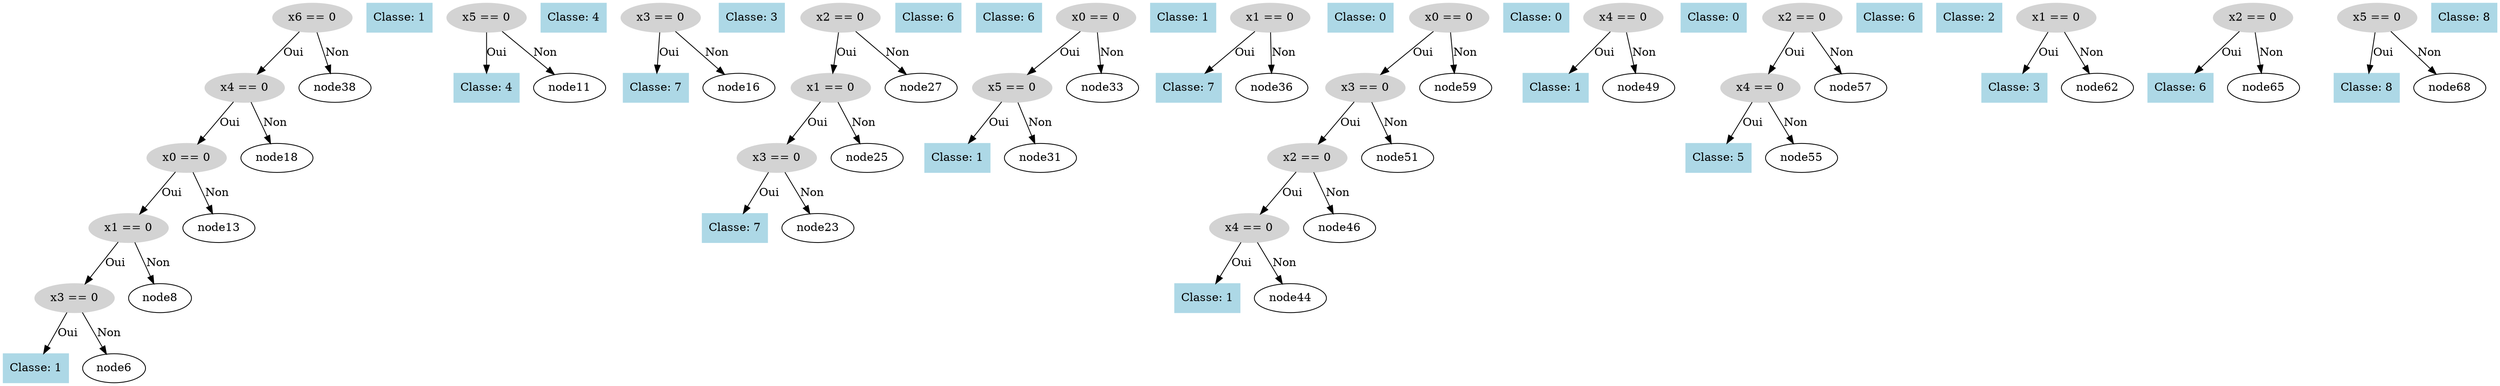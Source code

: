 digraph DecisionTree {
  node0 [label="x6 == 0", shape=ellipse, style=filled, color=lightgray];
  node0 -> node1 [label="Oui"];
  node1 [label="x4 == 0", shape=ellipse, style=filled, color=lightgray];
  node1 -> node2 [label="Oui"];
  node2 [label="x0 == 0", shape=ellipse, style=filled, color=lightgray];
  node2 -> node3 [label="Oui"];
  node3 [label="x1 == 0", shape=ellipse, style=filled, color=lightgray];
  node3 -> node4 [label="Oui"];
  node4 [label="x3 == 0", shape=ellipse, style=filled, color=lightgray];
  node4 -> node5 [label="Oui"];
  node5 [label="Classe: 1", shape=box, style=filled, color=lightblue];
  node4 -> node6 [label="Non"];
  node7 [label="Classe: 1", shape=box, style=filled, color=lightblue];
  node3 -> node8 [label="Non"];
  node9 [label="x5 == 0", shape=ellipse, style=filled, color=lightgray];
  node9 -> node10 [label="Oui"];
  node10 [label="Classe: 4", shape=box, style=filled, color=lightblue];
  node9 -> node11 [label="Non"];
  node12 [label="Classe: 4", shape=box, style=filled, color=lightblue];
  node2 -> node13 [label="Non"];
  node14 [label="x3 == 0", shape=ellipse, style=filled, color=lightgray];
  node14 -> node15 [label="Oui"];
  node15 [label="Classe: 7", shape=box, style=filled, color=lightblue];
  node14 -> node16 [label="Non"];
  node17 [label="Classe: 3", shape=box, style=filled, color=lightblue];
  node1 -> node18 [label="Non"];
  node19 [label="x2 == 0", shape=ellipse, style=filled, color=lightgray];
  node19 -> node20 [label="Oui"];
  node20 [label="x1 == 0", shape=ellipse, style=filled, color=lightgray];
  node20 -> node21 [label="Oui"];
  node21 [label="x3 == 0", shape=ellipse, style=filled, color=lightgray];
  node21 -> node22 [label="Oui"];
  node22 [label="Classe: 7", shape=box, style=filled, color=lightblue];
  node21 -> node23 [label="Non"];
  node24 [label="Classe: 6", shape=box, style=filled, color=lightblue];
  node20 -> node25 [label="Non"];
  node26 [label="Classe: 6", shape=box, style=filled, color=lightblue];
  node19 -> node27 [label="Non"];
  node28 [label="x0 == 0", shape=ellipse, style=filled, color=lightgray];
  node28 -> node29 [label="Oui"];
  node29 [label="x5 == 0", shape=ellipse, style=filled, color=lightgray];
  node29 -> node30 [label="Oui"];
  node30 [label="Classe: 1", shape=box, style=filled, color=lightblue];
  node29 -> node31 [label="Non"];
  node32 [label="Classe: 1", shape=box, style=filled, color=lightblue];
  node28 -> node33 [label="Non"];
  node34 [label="x1 == 0", shape=ellipse, style=filled, color=lightgray];
  node34 -> node35 [label="Oui"];
  node35 [label="Classe: 7", shape=box, style=filled, color=lightblue];
  node34 -> node36 [label="Non"];
  node37 [label="Classe: 0", shape=box, style=filled, color=lightblue];
  node0 -> node38 [label="Non"];
  node39 [label="x0 == 0", shape=ellipse, style=filled, color=lightgray];
  node39 -> node40 [label="Oui"];
  node40 [label="x3 == 0", shape=ellipse, style=filled, color=lightgray];
  node40 -> node41 [label="Oui"];
  node41 [label="x2 == 0", shape=ellipse, style=filled, color=lightgray];
  node41 -> node42 [label="Oui"];
  node42 [label="x4 == 0", shape=ellipse, style=filled, color=lightgray];
  node42 -> node43 [label="Oui"];
  node43 [label="Classe: 1", shape=box, style=filled, color=lightblue];
  node42 -> node44 [label="Non"];
  node45 [label="Classe: 0", shape=box, style=filled, color=lightblue];
  node41 -> node46 [label="Non"];
  node47 [label="x4 == 0", shape=ellipse, style=filled, color=lightgray];
  node47 -> node48 [label="Oui"];
  node48 [label="Classe: 1", shape=box, style=filled, color=lightblue];
  node47 -> node49 [label="Non"];
  node50 [label="Classe: 0", shape=box, style=filled, color=lightblue];
  node40 -> node51 [label="Non"];
  node52 [label="x2 == 0", shape=ellipse, style=filled, color=lightgray];
  node52 -> node53 [label="Oui"];
  node53 [label="x4 == 0", shape=ellipse, style=filled, color=lightgray];
  node53 -> node54 [label="Oui"];
  node54 [label="Classe: 5", shape=box, style=filled, color=lightblue];
  node53 -> node55 [label="Non"];
  node56 [label="Classe: 6", shape=box, style=filled, color=lightblue];
  node52 -> node57 [label="Non"];
  node58 [label="Classe: 2", shape=box, style=filled, color=lightblue];
  node39 -> node59 [label="Non"];
  node60 [label="x1 == 0", shape=ellipse, style=filled, color=lightgray];
  node60 -> node61 [label="Oui"];
  node61 [label="Classe: 3", shape=box, style=filled, color=lightblue];
  node60 -> node62 [label="Non"];
  node63 [label="x2 == 0", shape=ellipse, style=filled, color=lightgray];
  node63 -> node64 [label="Oui"];
  node64 [label="Classe: 6", shape=box, style=filled, color=lightblue];
  node63 -> node65 [label="Non"];
  node66 [label="x5 == 0", shape=ellipse, style=filled, color=lightgray];
  node66 -> node67 [label="Oui"];
  node67 [label="Classe: 8", shape=box, style=filled, color=lightblue];
  node66 -> node68 [label="Non"];
  node69 [label="Classe: 8", shape=box, style=filled, color=lightblue];
}
